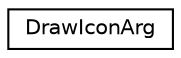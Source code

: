 digraph G
{
  edge [fontname="Helvetica",fontsize="10",labelfontname="Helvetica",labelfontsize="10"];
  node [fontname="Helvetica",fontsize="10",shape=record];
  rankdir=LR;
  Node1 [label="DrawIconArg",height=0.2,width=0.4,color="black", fillcolor="white", style="filled",URL="$dc/d6a/structDrawIconArg.html"];
}
